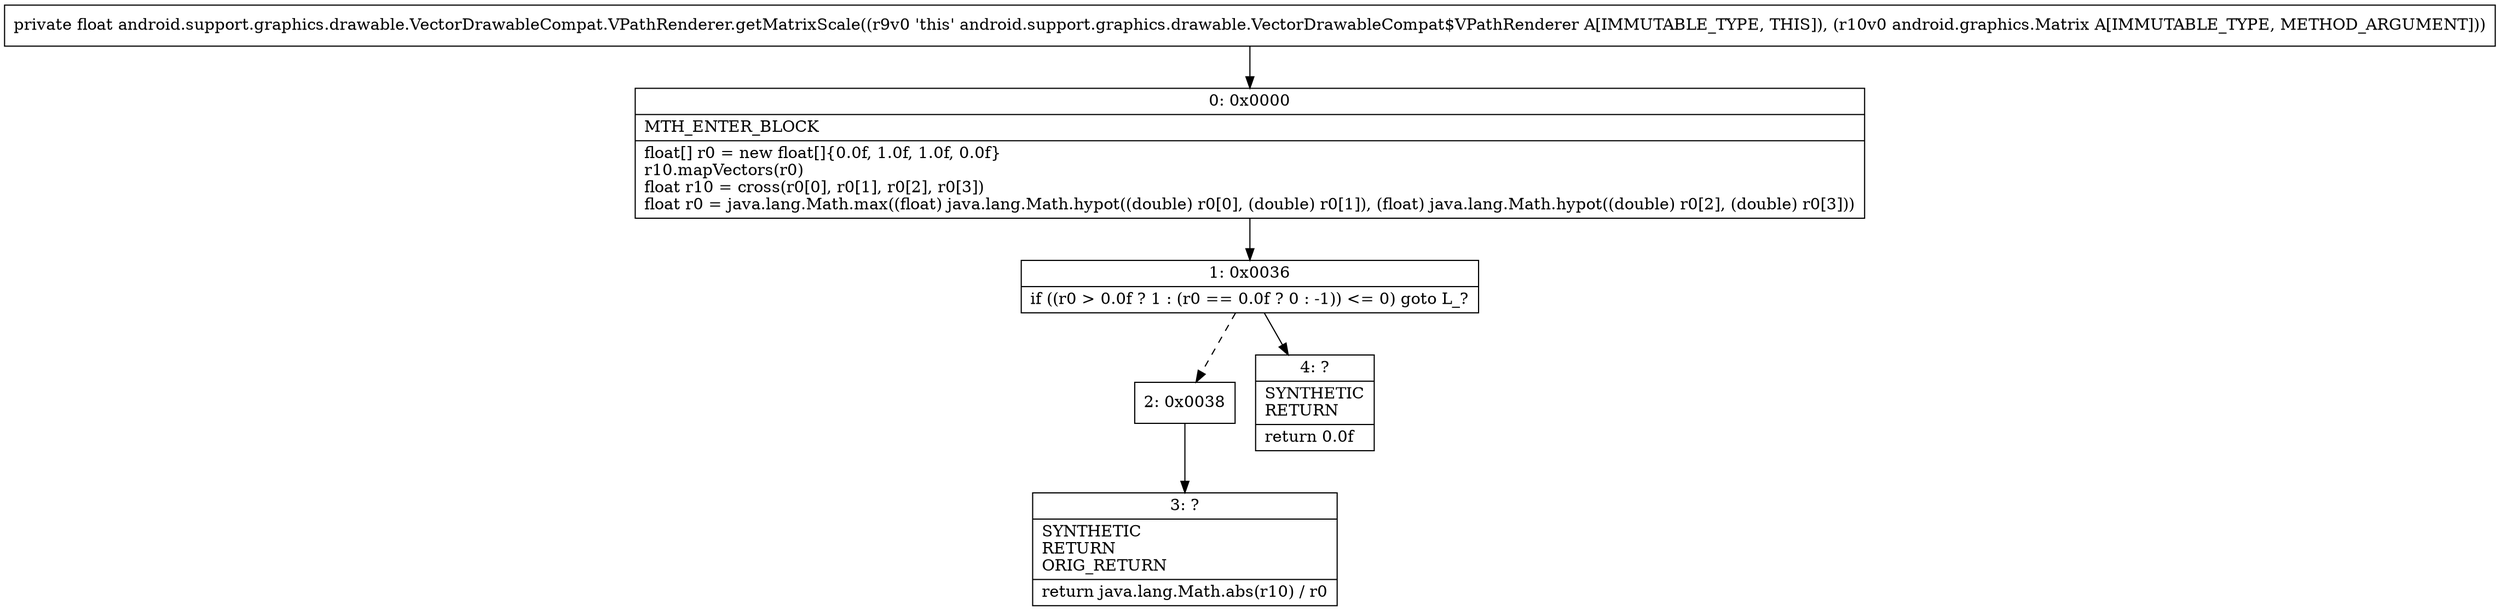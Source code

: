 digraph "CFG forandroid.support.graphics.drawable.VectorDrawableCompat.VPathRenderer.getMatrixScale(Landroid\/graphics\/Matrix;)F" {
Node_0 [shape=record,label="{0\:\ 0x0000|MTH_ENTER_BLOCK\l|float[] r0 = new float[]\{0.0f, 1.0f, 1.0f, 0.0f\}\lr10.mapVectors(r0)\lfloat r10 = cross(r0[0], r0[1], r0[2], r0[3])\lfloat r0 = java.lang.Math.max((float) java.lang.Math.hypot((double) r0[0], (double) r0[1]), (float) java.lang.Math.hypot((double) r0[2], (double) r0[3]))\l}"];
Node_1 [shape=record,label="{1\:\ 0x0036|if ((r0 \> 0.0f ? 1 : (r0 == 0.0f ? 0 : \-1)) \<= 0) goto L_?\l}"];
Node_2 [shape=record,label="{2\:\ 0x0038}"];
Node_3 [shape=record,label="{3\:\ ?|SYNTHETIC\lRETURN\lORIG_RETURN\l|return java.lang.Math.abs(r10) \/ r0\l}"];
Node_4 [shape=record,label="{4\:\ ?|SYNTHETIC\lRETURN\l|return 0.0f\l}"];
MethodNode[shape=record,label="{private float android.support.graphics.drawable.VectorDrawableCompat.VPathRenderer.getMatrixScale((r9v0 'this' android.support.graphics.drawable.VectorDrawableCompat$VPathRenderer A[IMMUTABLE_TYPE, THIS]), (r10v0 android.graphics.Matrix A[IMMUTABLE_TYPE, METHOD_ARGUMENT])) }"];
MethodNode -> Node_0;
Node_0 -> Node_1;
Node_1 -> Node_2[style=dashed];
Node_1 -> Node_4;
Node_2 -> Node_3;
}

